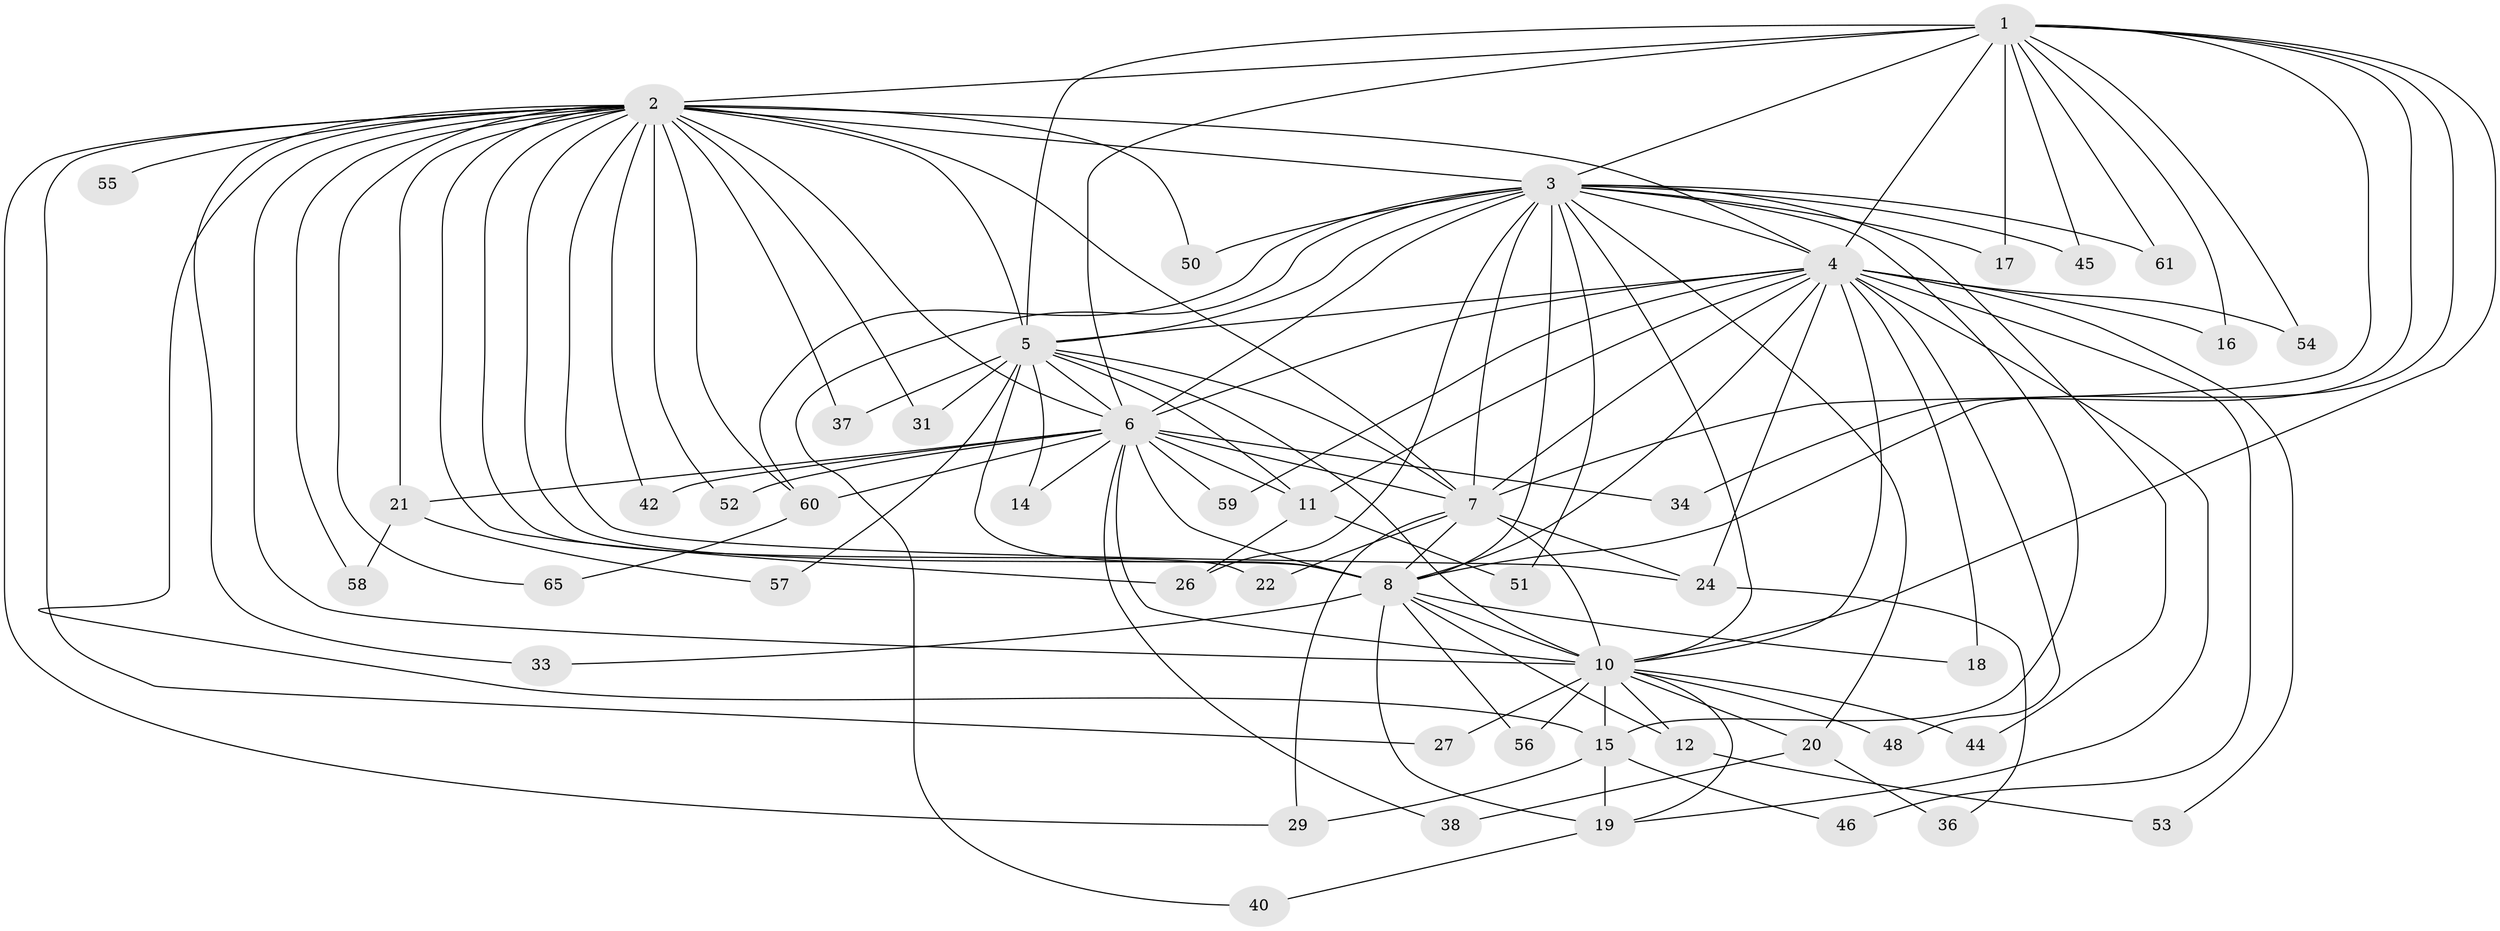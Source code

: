 // original degree distribution, {17: 0.03076923076923077, 20: 0.015384615384615385, 18: 0.015384615384615385, 21: 0.015384615384615385, 15: 0.015384615384615385, 19: 0.03076923076923077, 13: 0.015384615384615385, 16: 0.015384615384615385, 5: 0.015384615384615385, 3: 0.12307692307692308, 2: 0.6153846153846154, 6: 0.015384615384615385, 4: 0.07692307692307693}
// Generated by graph-tools (version 1.1) at 2025/41/03/06/25 10:41:38]
// undirected, 49 vertices, 123 edges
graph export_dot {
graph [start="1"]
  node [color=gray90,style=filled];
  1 [super="+47"];
  2 [super="+9"];
  3 [super="+32"];
  4 [super="+23"];
  5 [super="+13"];
  6 [super="+41"];
  7 [super="+25"];
  8 [super="+49"];
  10 [super="+30"];
  11 [super="+63"];
  12;
  14;
  15;
  16;
  17;
  18;
  19 [super="+35"];
  20;
  21 [super="+28"];
  22;
  24 [super="+39"];
  26 [super="+43"];
  27;
  29 [super="+64"];
  31;
  33;
  34;
  36;
  37;
  38;
  40;
  42;
  44;
  45;
  46;
  48;
  50;
  51;
  52;
  53;
  54;
  55;
  56;
  57;
  58;
  59;
  60 [super="+62"];
  61;
  65;
  1 -- 2 [weight=2];
  1 -- 3;
  1 -- 4 [weight=2];
  1 -- 5;
  1 -- 6 [weight=2];
  1 -- 7;
  1 -- 8;
  1 -- 10;
  1 -- 16;
  1 -- 17;
  1 -- 34;
  1 -- 45;
  1 -- 54;
  1 -- 61;
  2 -- 3 [weight=2];
  2 -- 4 [weight=3];
  2 -- 5 [weight=2];
  2 -- 6 [weight=2];
  2 -- 7 [weight=2];
  2 -- 8 [weight=2];
  2 -- 10 [weight=2];
  2 -- 21 [weight=2];
  2 -- 26;
  2 -- 29;
  2 -- 31;
  2 -- 52;
  2 -- 58;
  2 -- 65;
  2 -- 33;
  2 -- 37;
  2 -- 42;
  2 -- 15;
  2 -- 50;
  2 -- 22;
  2 -- 55;
  2 -- 27;
  2 -- 24;
  2 -- 60;
  3 -- 4;
  3 -- 5;
  3 -- 6;
  3 -- 7;
  3 -- 8;
  3 -- 10;
  3 -- 17;
  3 -- 20;
  3 -- 26;
  3 -- 40;
  3 -- 45;
  3 -- 50;
  3 -- 60;
  3 -- 61;
  3 -- 51;
  3 -- 44;
  3 -- 15;
  4 -- 5;
  4 -- 6;
  4 -- 7;
  4 -- 8;
  4 -- 10;
  4 -- 11;
  4 -- 16;
  4 -- 18;
  4 -- 19;
  4 -- 24;
  4 -- 46;
  4 -- 48;
  4 -- 53;
  4 -- 54;
  4 -- 59;
  5 -- 6;
  5 -- 7;
  5 -- 8 [weight=2];
  5 -- 10;
  5 -- 14;
  5 -- 31;
  5 -- 37;
  5 -- 57;
  5 -- 11;
  6 -- 7;
  6 -- 8;
  6 -- 10;
  6 -- 11;
  6 -- 14;
  6 -- 21;
  6 -- 34;
  6 -- 38;
  6 -- 42;
  6 -- 52;
  6 -- 59;
  6 -- 60;
  7 -- 8 [weight=2];
  7 -- 10;
  7 -- 22;
  7 -- 24;
  7 -- 29;
  8 -- 10;
  8 -- 12;
  8 -- 18;
  8 -- 33;
  8 -- 56;
  8 -- 19;
  10 -- 12;
  10 -- 15;
  10 -- 20;
  10 -- 44;
  10 -- 48;
  10 -- 56;
  10 -- 27;
  10 -- 19;
  11 -- 51;
  11 -- 26;
  12 -- 53;
  15 -- 19;
  15 -- 46;
  15 -- 29;
  19 -- 40;
  20 -- 36;
  20 -- 38;
  21 -- 57;
  21 -- 58;
  24 -- 36;
  60 -- 65;
}
